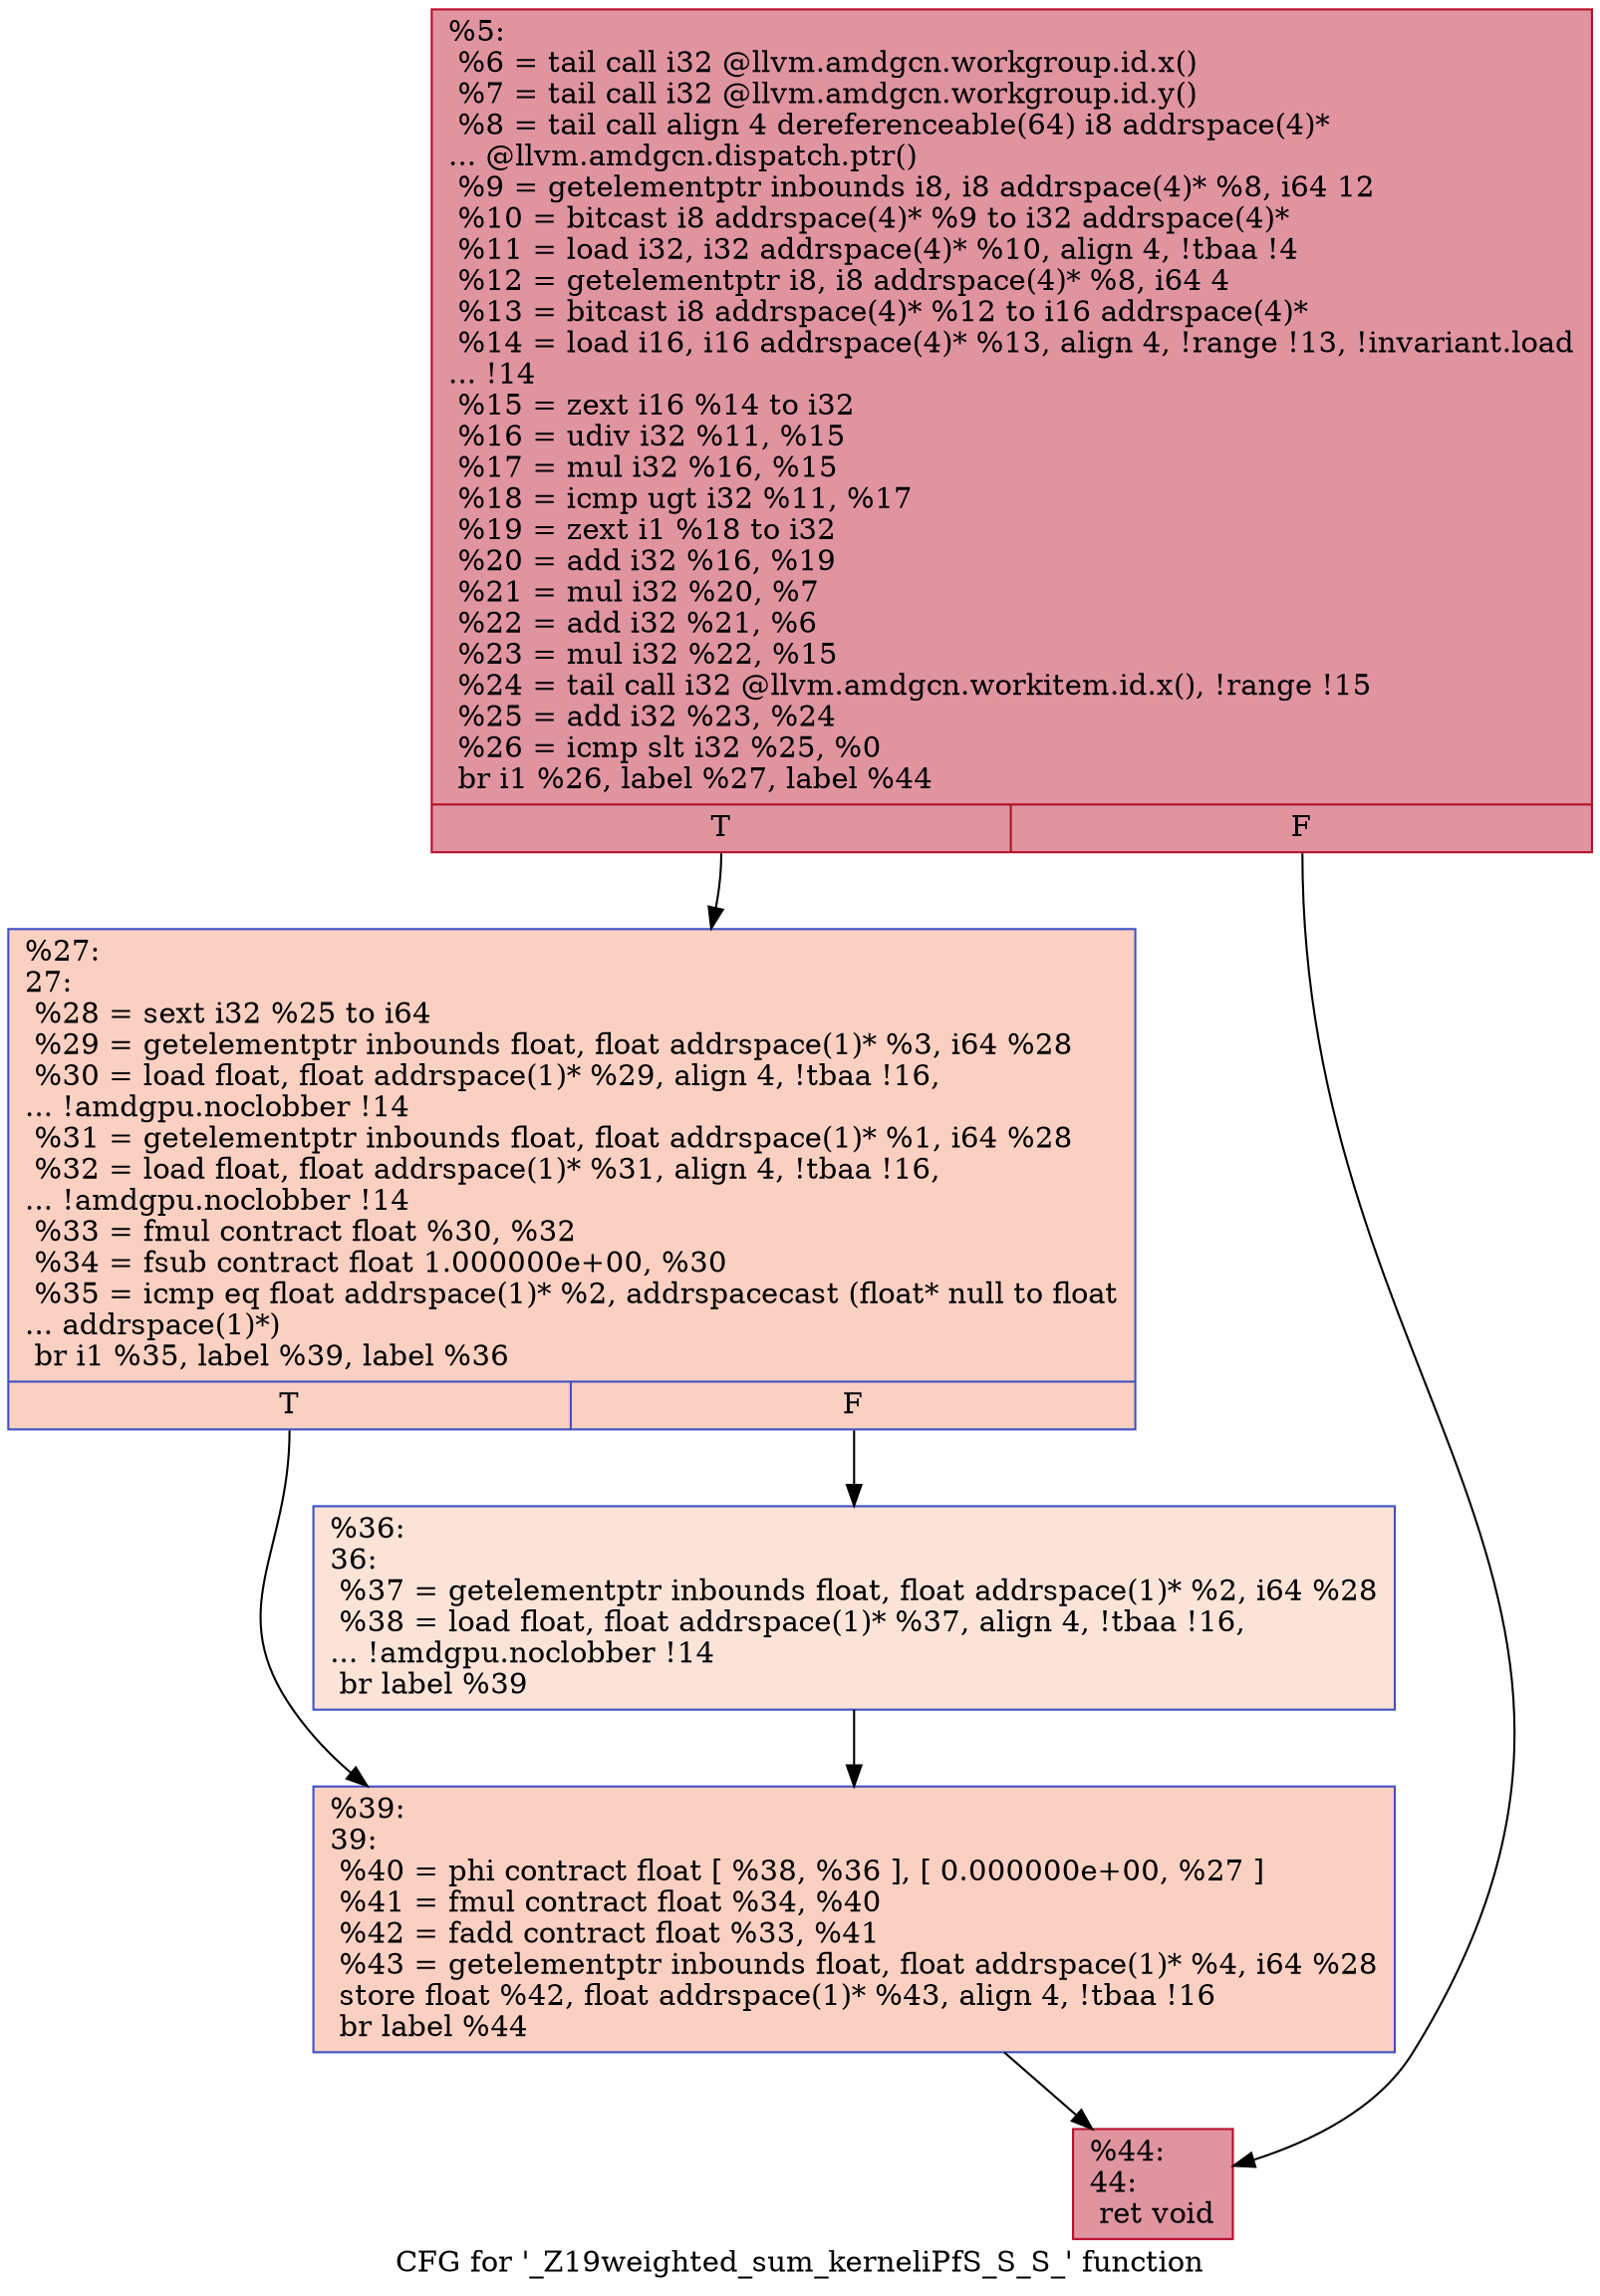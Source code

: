 digraph "CFG for '_Z19weighted_sum_kerneliPfS_S_S_' function" {
	label="CFG for '_Z19weighted_sum_kerneliPfS_S_S_' function";

	Node0x54d5830 [shape=record,color="#b70d28ff", style=filled, fillcolor="#b70d2870",label="{%5:\l  %6 = tail call i32 @llvm.amdgcn.workgroup.id.x()\l  %7 = tail call i32 @llvm.amdgcn.workgroup.id.y()\l  %8 = tail call align 4 dereferenceable(64) i8 addrspace(4)*\l... @llvm.amdgcn.dispatch.ptr()\l  %9 = getelementptr inbounds i8, i8 addrspace(4)* %8, i64 12\l  %10 = bitcast i8 addrspace(4)* %9 to i32 addrspace(4)*\l  %11 = load i32, i32 addrspace(4)* %10, align 4, !tbaa !4\l  %12 = getelementptr i8, i8 addrspace(4)* %8, i64 4\l  %13 = bitcast i8 addrspace(4)* %12 to i16 addrspace(4)*\l  %14 = load i16, i16 addrspace(4)* %13, align 4, !range !13, !invariant.load\l... !14\l  %15 = zext i16 %14 to i32\l  %16 = udiv i32 %11, %15\l  %17 = mul i32 %16, %15\l  %18 = icmp ugt i32 %11, %17\l  %19 = zext i1 %18 to i32\l  %20 = add i32 %16, %19\l  %21 = mul i32 %20, %7\l  %22 = add i32 %21, %6\l  %23 = mul i32 %22, %15\l  %24 = tail call i32 @llvm.amdgcn.workitem.id.x(), !range !15\l  %25 = add i32 %23, %24\l  %26 = icmp slt i32 %25, %0\l  br i1 %26, label %27, label %44\l|{<s0>T|<s1>F}}"];
	Node0x54d5830:s0 -> Node0x54d80a0;
	Node0x54d5830:s1 -> Node0x54d8130;
	Node0x54d80a0 [shape=record,color="#3d50c3ff", style=filled, fillcolor="#f3947570",label="{%27:\l27:                                               \l  %28 = sext i32 %25 to i64\l  %29 = getelementptr inbounds float, float addrspace(1)* %3, i64 %28\l  %30 = load float, float addrspace(1)* %29, align 4, !tbaa !16,\l... !amdgpu.noclobber !14\l  %31 = getelementptr inbounds float, float addrspace(1)* %1, i64 %28\l  %32 = load float, float addrspace(1)* %31, align 4, !tbaa !16,\l... !amdgpu.noclobber !14\l  %33 = fmul contract float %30, %32\l  %34 = fsub contract float 1.000000e+00, %30\l  %35 = icmp eq float addrspace(1)* %2, addrspacecast (float* null to float\l... addrspace(1)*)\l  br i1 %35, label %39, label %36\l|{<s0>T|<s1>F}}"];
	Node0x54d80a0:s0 -> Node0x54da640;
	Node0x54d80a0:s1 -> Node0x54da6d0;
	Node0x54da6d0 [shape=record,color="#3d50c3ff", style=filled, fillcolor="#f6bfa670",label="{%36:\l36:                                               \l  %37 = getelementptr inbounds float, float addrspace(1)* %2, i64 %28\l  %38 = load float, float addrspace(1)* %37, align 4, !tbaa !16,\l... !amdgpu.noclobber !14\l  br label %39\l}"];
	Node0x54da6d0 -> Node0x54da640;
	Node0x54da640 [shape=record,color="#3d50c3ff", style=filled, fillcolor="#f3947570",label="{%39:\l39:                                               \l  %40 = phi contract float [ %38, %36 ], [ 0.000000e+00, %27 ]\l  %41 = fmul contract float %34, %40\l  %42 = fadd contract float %33, %41\l  %43 = getelementptr inbounds float, float addrspace(1)* %4, i64 %28\l  store float %42, float addrspace(1)* %43, align 4, !tbaa !16\l  br label %44\l}"];
	Node0x54da640 -> Node0x54d8130;
	Node0x54d8130 [shape=record,color="#b70d28ff", style=filled, fillcolor="#b70d2870",label="{%44:\l44:                                               \l  ret void\l}"];
}
